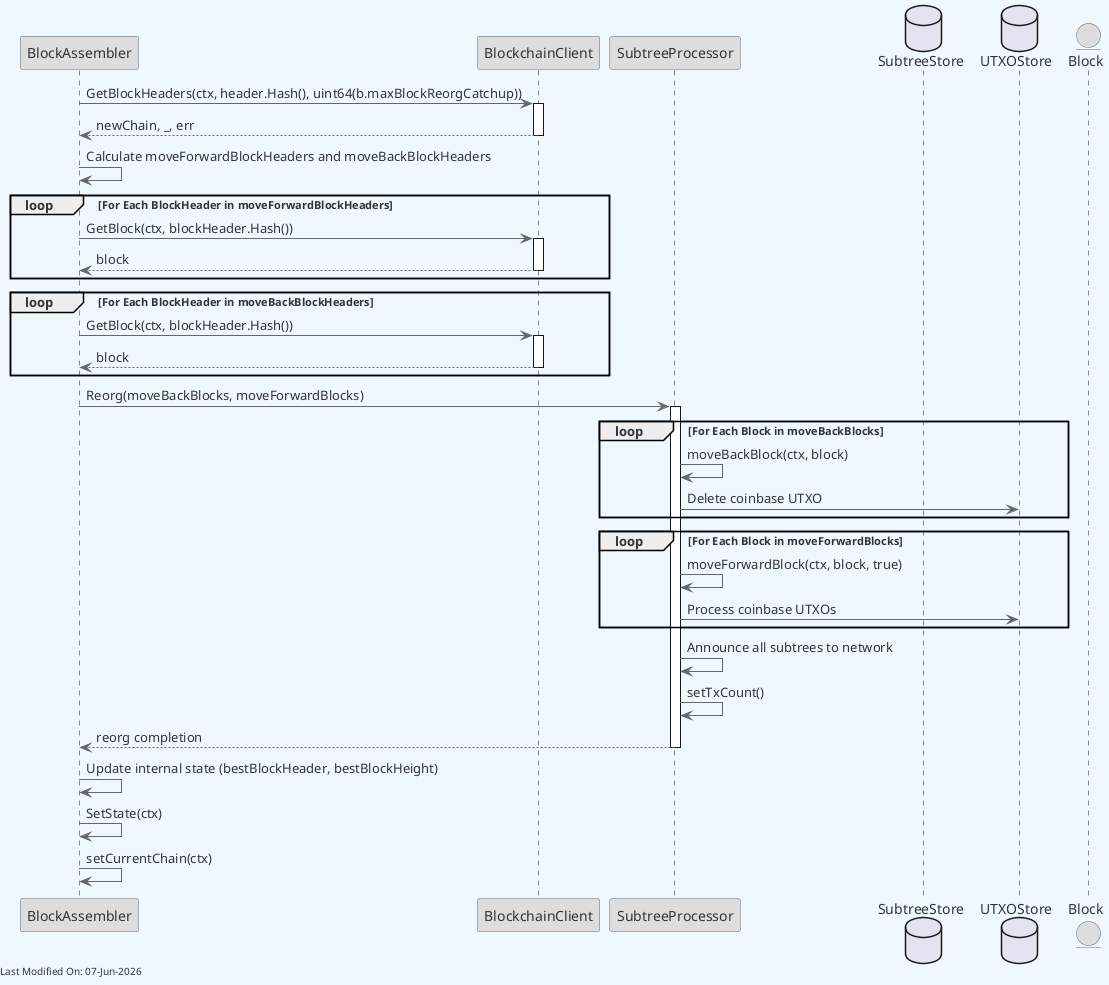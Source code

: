 @startuml
skinparam backgroundColor #F0F8FF
skinparam defaultFontColor #333333
skinparam arrowColor #666666

' Define borders for all elements
skinparam entity {
  BorderColor #666666
  BackgroundColor #DDDDDD
}

skinparam control {
  BorderColor #666666
  BackgroundColor #DDDDDD
}

skinparam participant {
  BorderColor #666666
  BackgroundColor #DDDDDD
}



participant "BlockAssembler" as BA
participant "BlockchainClient" as BC
participant "SubtreeProcessor" as STP
database "SubtreeStore" as SStore
database "UTXOStore" as UTXOStore
entity "Block" as BlockEntity

BA -> BC : GetBlockHeaders(ctx, header.Hash(), uint64(b.maxBlockReorgCatchup))
activate BC
BC --> BA : newChain, _, err
deactivate BC

BA -> BA : Calculate moveForwardBlockHeaders and moveBackBlockHeaders

loop For Each BlockHeader in moveForwardBlockHeaders
    BA -> BC : GetBlock(ctx, blockHeader.Hash())
    activate BC
    BC --> BA : block
    deactivate BC
end

loop For Each BlockHeader in moveBackBlockHeaders
    BA -> BC : GetBlock(ctx, blockHeader.Hash())
    activate BC
    BC --> BA : block
    deactivate BC
end

BA -> STP : Reorg(moveBackBlocks, moveForwardBlocks)
activate STP

loop For Each Block in moveBackBlocks
    STP -> STP : moveBackBlock(ctx, block)
    STP -> UTXOStore : Delete coinbase UTXO
end

loop For Each Block in moveForwardBlocks
    STP -> STP : moveForwardBlock(ctx, block, true)
    STP -> UTXOStore : Process coinbase UTXOs
end

STP -> STP : Announce all subtrees to network
STP -> STP : setTxCount()

STP --> BA : reorg completion
deactivate STP

BA -> BA : Update internal state (bestBlockHeader, bestBlockHeight)
BA -> BA : SetState(ctx)
BA -> BA : setCurrentChain(ctx)

left footer Last Modified On: %date("dd-MMM-yyyy")

@enduml
